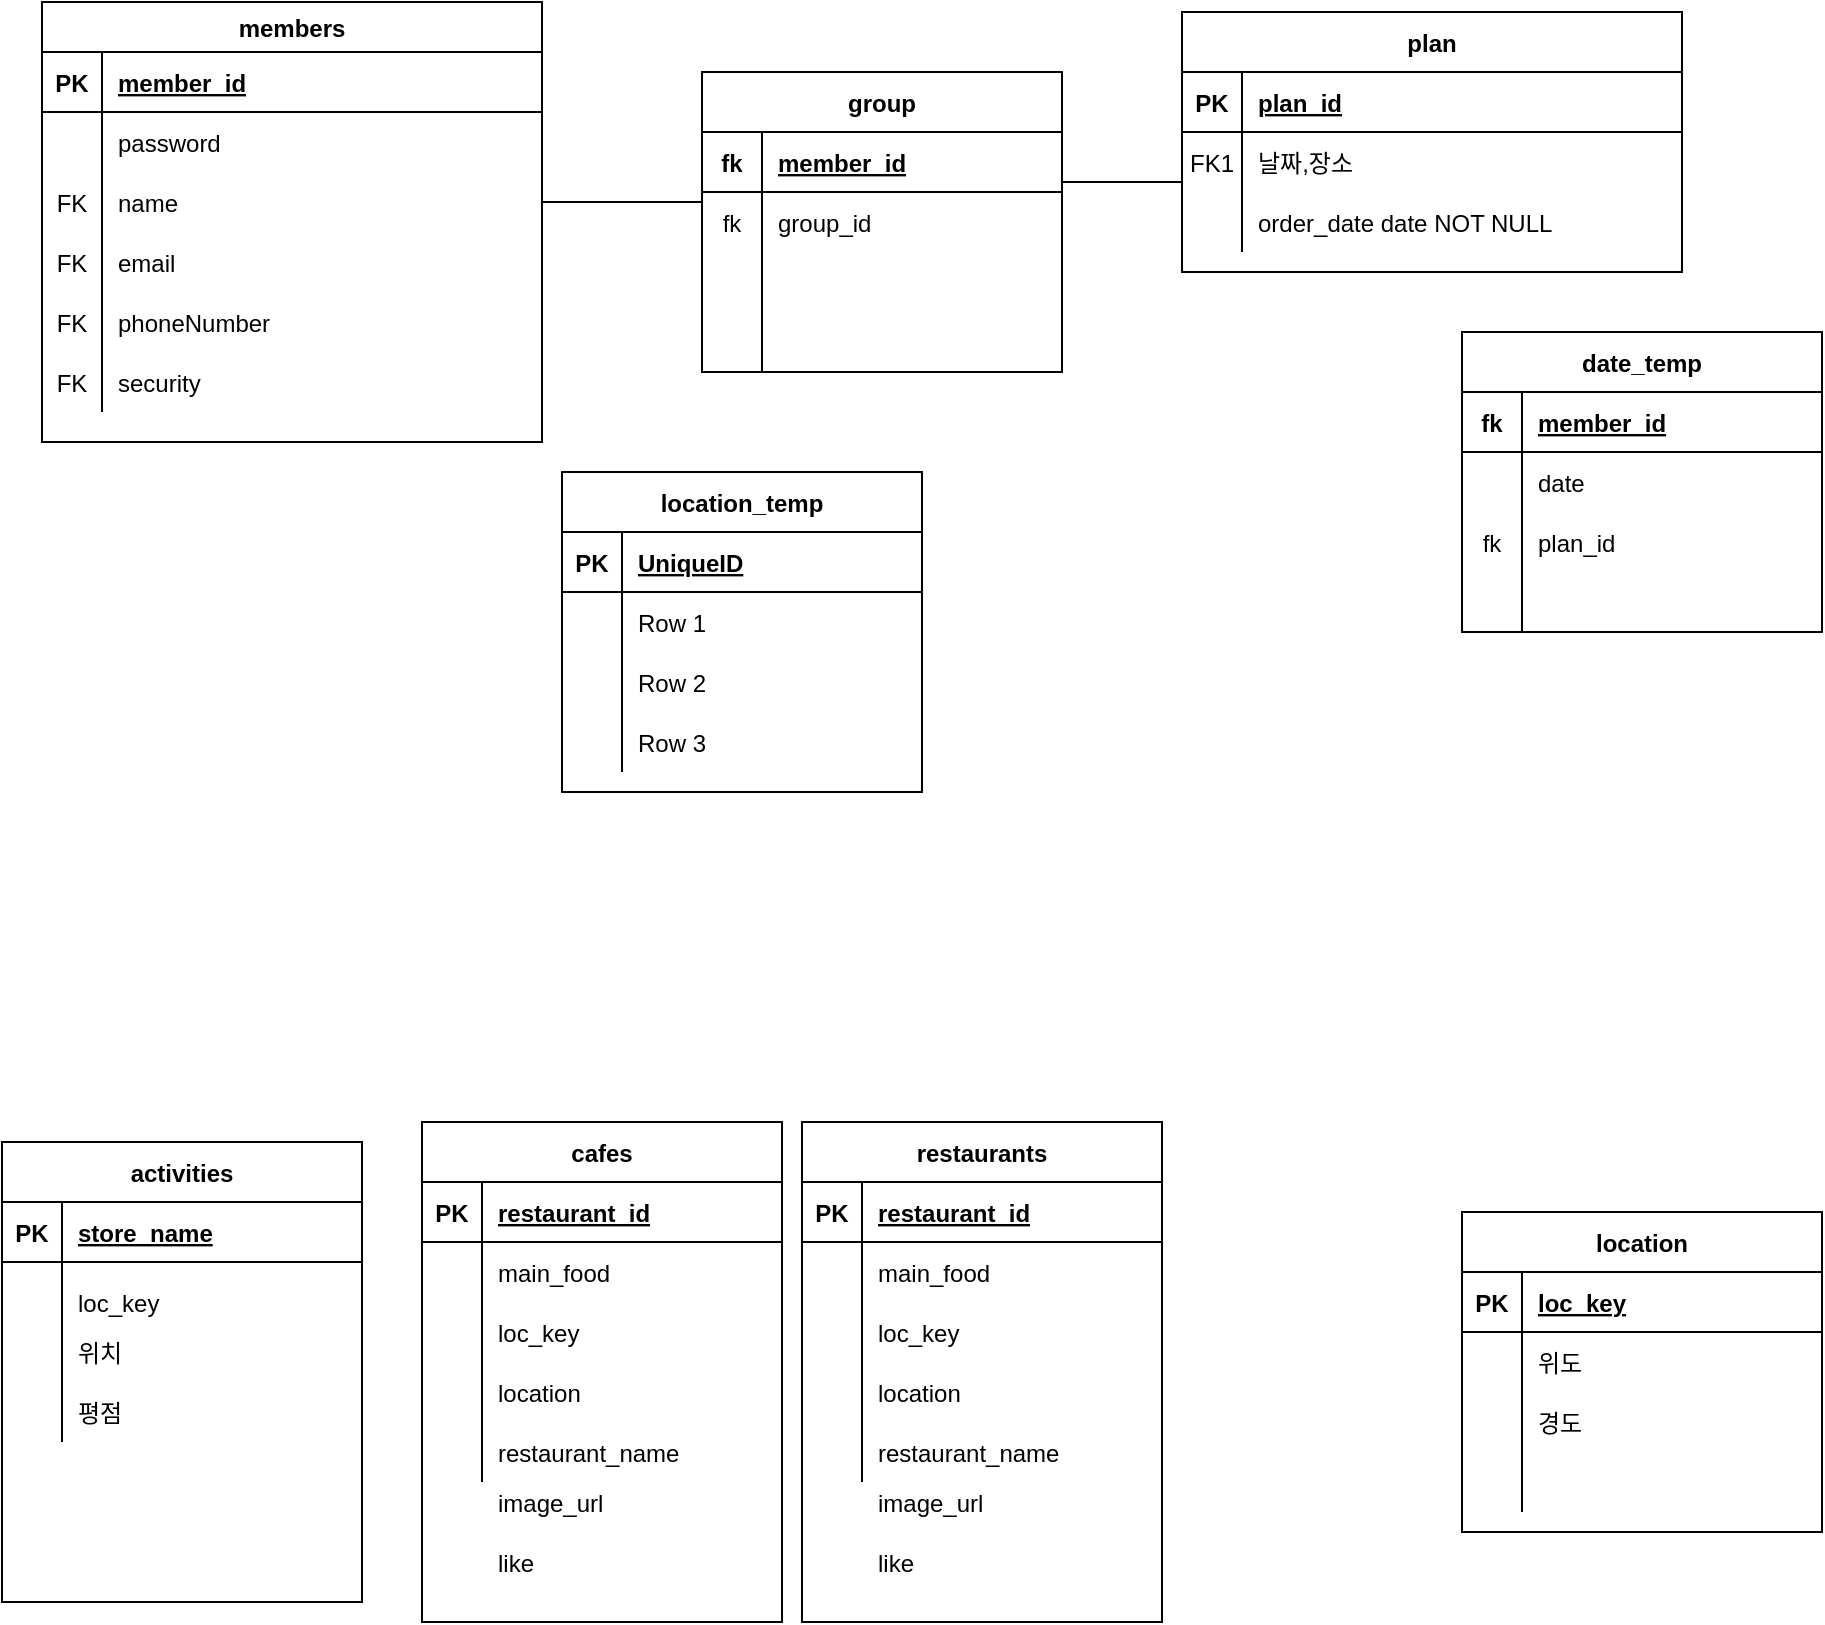<mxfile version="14.6.1" type="github">
  <diagram id="R2lEEEUBdFMjLlhIrx00" name="Page-1">
    <mxGraphModel dx="1872" dy="469" grid="1" gridSize="10" guides="1" tooltips="1" connect="1" arrows="1" fold="1" page="1" pageScale="1" pageWidth="850" pageHeight="1100" math="0" shadow="0" extFonts="Permanent Marker^https://fonts.googleapis.com/css?family=Permanent+Marker">
      <root>
        <mxCell id="0" />
        <mxCell id="1" parent="0" />
        <mxCell id="C-vyLk0tnHw3VtMMgP7b-2" value="plan" style="shape=table;startSize=30;container=1;collapsible=1;childLayout=tableLayout;fixedRows=1;rowLines=0;fontStyle=1;align=center;resizeLast=1;" parent="1" vertex="1">
          <mxGeometry x="500" y="30" width="250" height="130" as="geometry" />
        </mxCell>
        <mxCell id="C-vyLk0tnHw3VtMMgP7b-3" value="" style="shape=partialRectangle;collapsible=0;dropTarget=0;pointerEvents=0;fillColor=none;points=[[0,0.5],[1,0.5]];portConstraint=eastwest;top=0;left=0;right=0;bottom=1;" parent="C-vyLk0tnHw3VtMMgP7b-2" vertex="1">
          <mxGeometry y="30" width="250" height="30" as="geometry" />
        </mxCell>
        <mxCell id="C-vyLk0tnHw3VtMMgP7b-4" value="PK" style="shape=partialRectangle;overflow=hidden;connectable=0;fillColor=none;top=0;left=0;bottom=0;right=0;fontStyle=1;" parent="C-vyLk0tnHw3VtMMgP7b-3" vertex="1">
          <mxGeometry width="30" height="30" as="geometry" />
        </mxCell>
        <mxCell id="C-vyLk0tnHw3VtMMgP7b-5" value="plan_id" style="shape=partialRectangle;overflow=hidden;connectable=0;fillColor=none;top=0;left=0;bottom=0;right=0;align=left;spacingLeft=6;fontStyle=5;" parent="C-vyLk0tnHw3VtMMgP7b-3" vertex="1">
          <mxGeometry x="30" width="220" height="30" as="geometry" />
        </mxCell>
        <mxCell id="C-vyLk0tnHw3VtMMgP7b-6" value="" style="shape=partialRectangle;collapsible=0;dropTarget=0;pointerEvents=0;fillColor=none;points=[[0,0.5],[1,0.5]];portConstraint=eastwest;top=0;left=0;right=0;bottom=0;" parent="C-vyLk0tnHw3VtMMgP7b-2" vertex="1">
          <mxGeometry y="60" width="250" height="30" as="geometry" />
        </mxCell>
        <mxCell id="C-vyLk0tnHw3VtMMgP7b-7" value="FK1" style="shape=partialRectangle;overflow=hidden;connectable=0;fillColor=none;top=0;left=0;bottom=0;right=0;" parent="C-vyLk0tnHw3VtMMgP7b-6" vertex="1">
          <mxGeometry width="30" height="30" as="geometry" />
        </mxCell>
        <mxCell id="C-vyLk0tnHw3VtMMgP7b-8" value="날짜,장소" style="shape=partialRectangle;overflow=hidden;connectable=0;fillColor=none;top=0;left=0;bottom=0;right=0;align=left;spacingLeft=6;" parent="C-vyLk0tnHw3VtMMgP7b-6" vertex="1">
          <mxGeometry x="30" width="220" height="30" as="geometry" />
        </mxCell>
        <mxCell id="C-vyLk0tnHw3VtMMgP7b-9" value="" style="shape=partialRectangle;collapsible=0;dropTarget=0;pointerEvents=0;fillColor=none;points=[[0,0.5],[1,0.5]];portConstraint=eastwest;top=0;left=0;right=0;bottom=0;" parent="C-vyLk0tnHw3VtMMgP7b-2" vertex="1">
          <mxGeometry y="90" width="250" height="30" as="geometry" />
        </mxCell>
        <mxCell id="C-vyLk0tnHw3VtMMgP7b-10" value="" style="shape=partialRectangle;overflow=hidden;connectable=0;fillColor=none;top=0;left=0;bottom=0;right=0;" parent="C-vyLk0tnHw3VtMMgP7b-9" vertex="1">
          <mxGeometry width="30" height="30" as="geometry" />
        </mxCell>
        <mxCell id="C-vyLk0tnHw3VtMMgP7b-11" value="order_date date NOT NULL" style="shape=partialRectangle;overflow=hidden;connectable=0;fillColor=none;top=0;left=0;bottom=0;right=0;align=left;spacingLeft=6;" parent="C-vyLk0tnHw3VtMMgP7b-9" vertex="1">
          <mxGeometry x="30" width="220" height="30" as="geometry" />
        </mxCell>
        <mxCell id="C-vyLk0tnHw3VtMMgP7b-23" value="members" style="shape=table;startSize=25;container=1;collapsible=1;childLayout=tableLayout;fixedRows=1;rowLines=0;fontStyle=1;align=center;resizeLast=1;" parent="1" vertex="1">
          <mxGeometry x="-70" y="25" width="250" height="220" as="geometry" />
        </mxCell>
        <mxCell id="C-vyLk0tnHw3VtMMgP7b-24" value="" style="shape=partialRectangle;collapsible=0;dropTarget=0;pointerEvents=0;fillColor=none;points=[[0,0.5],[1,0.5]];portConstraint=eastwest;top=0;left=0;right=0;bottom=1;" parent="C-vyLk0tnHw3VtMMgP7b-23" vertex="1">
          <mxGeometry y="25" width="250" height="30" as="geometry" />
        </mxCell>
        <mxCell id="C-vyLk0tnHw3VtMMgP7b-25" value="PK" style="shape=partialRectangle;overflow=hidden;connectable=0;fillColor=none;top=0;left=0;bottom=0;right=0;fontStyle=1;" parent="C-vyLk0tnHw3VtMMgP7b-24" vertex="1">
          <mxGeometry width="30" height="30" as="geometry" />
        </mxCell>
        <mxCell id="C-vyLk0tnHw3VtMMgP7b-26" value="member_id" style="shape=partialRectangle;overflow=hidden;connectable=0;fillColor=none;top=0;left=0;bottom=0;right=0;align=left;spacingLeft=6;fontStyle=5;" parent="C-vyLk0tnHw3VtMMgP7b-24" vertex="1">
          <mxGeometry x="30" width="220" height="30" as="geometry" />
        </mxCell>
        <mxCell id="C-vyLk0tnHw3VtMMgP7b-27" value="" style="shape=partialRectangle;collapsible=0;dropTarget=0;pointerEvents=0;fillColor=none;points=[[0,0.5],[1,0.5]];portConstraint=eastwest;top=0;left=0;right=0;bottom=0;" parent="C-vyLk0tnHw3VtMMgP7b-23" vertex="1">
          <mxGeometry y="55" width="250" height="30" as="geometry" />
        </mxCell>
        <mxCell id="C-vyLk0tnHw3VtMMgP7b-28" value="" style="shape=partialRectangle;overflow=hidden;connectable=0;fillColor=none;top=0;left=0;bottom=0;right=0;" parent="C-vyLk0tnHw3VtMMgP7b-27" vertex="1">
          <mxGeometry width="30" height="30" as="geometry" />
        </mxCell>
        <mxCell id="C-vyLk0tnHw3VtMMgP7b-29" value="password" style="shape=partialRectangle;overflow=hidden;connectable=0;fillColor=none;top=0;left=0;bottom=0;right=0;align=left;spacingLeft=6;" parent="C-vyLk0tnHw3VtMMgP7b-27" vertex="1">
          <mxGeometry x="30" width="220" height="30" as="geometry" />
        </mxCell>
        <mxCell id="-5SHWVL1q3kWd_HsYx0P-31" value="" style="shape=partialRectangle;collapsible=0;dropTarget=0;pointerEvents=0;fillColor=none;top=0;left=0;bottom=0;right=0;points=[[0,0.5],[1,0.5]];portConstraint=eastwest;" vertex="1" parent="C-vyLk0tnHw3VtMMgP7b-23">
          <mxGeometry y="85" width="250" height="30" as="geometry" />
        </mxCell>
        <mxCell id="-5SHWVL1q3kWd_HsYx0P-32" value="FK" style="shape=partialRectangle;connectable=0;fillColor=none;top=0;left=0;bottom=0;right=0;fontStyle=0;overflow=hidden;" vertex="1" parent="-5SHWVL1q3kWd_HsYx0P-31">
          <mxGeometry width="30" height="30" as="geometry" />
        </mxCell>
        <mxCell id="-5SHWVL1q3kWd_HsYx0P-33" value="name" style="shape=partialRectangle;connectable=0;fillColor=none;top=0;left=0;bottom=0;right=0;align=left;spacingLeft=6;fontStyle=0;overflow=hidden;" vertex="1" parent="-5SHWVL1q3kWd_HsYx0P-31">
          <mxGeometry x="30" width="220" height="30" as="geometry" />
        </mxCell>
        <mxCell id="-5SHWVL1q3kWd_HsYx0P-34" value="" style="shape=partialRectangle;collapsible=0;dropTarget=0;pointerEvents=0;fillColor=none;top=0;left=0;bottom=0;right=0;points=[[0,0.5],[1,0.5]];portConstraint=eastwest;" vertex="1" parent="C-vyLk0tnHw3VtMMgP7b-23">
          <mxGeometry y="115" width="250" height="30" as="geometry" />
        </mxCell>
        <mxCell id="-5SHWVL1q3kWd_HsYx0P-35" value="FK" style="shape=partialRectangle;connectable=0;fillColor=none;top=0;left=0;bottom=0;right=0;fontStyle=0;overflow=hidden;" vertex="1" parent="-5SHWVL1q3kWd_HsYx0P-34">
          <mxGeometry width="30" height="30" as="geometry" />
        </mxCell>
        <mxCell id="-5SHWVL1q3kWd_HsYx0P-36" value="email" style="shape=partialRectangle;connectable=0;fillColor=none;top=0;left=0;bottom=0;right=0;align=left;spacingLeft=6;fontStyle=0;overflow=hidden;" vertex="1" parent="-5SHWVL1q3kWd_HsYx0P-34">
          <mxGeometry x="30" width="220" height="30" as="geometry" />
        </mxCell>
        <mxCell id="-5SHWVL1q3kWd_HsYx0P-37" value="" style="shape=partialRectangle;collapsible=0;dropTarget=0;pointerEvents=0;fillColor=none;top=0;left=0;bottom=0;right=0;points=[[0,0.5],[1,0.5]];portConstraint=eastwest;" vertex="1" parent="C-vyLk0tnHw3VtMMgP7b-23">
          <mxGeometry y="145" width="250" height="30" as="geometry" />
        </mxCell>
        <mxCell id="-5SHWVL1q3kWd_HsYx0P-38" value="FK" style="shape=partialRectangle;connectable=0;fillColor=none;top=0;left=0;bottom=0;right=0;fontStyle=0;overflow=hidden;" vertex="1" parent="-5SHWVL1q3kWd_HsYx0P-37">
          <mxGeometry width="30" height="30" as="geometry" />
        </mxCell>
        <mxCell id="-5SHWVL1q3kWd_HsYx0P-39" value="phoneNumber" style="shape=partialRectangle;connectable=0;fillColor=none;top=0;left=0;bottom=0;right=0;align=left;spacingLeft=6;fontStyle=0;overflow=hidden;" vertex="1" parent="-5SHWVL1q3kWd_HsYx0P-37">
          <mxGeometry x="30" width="220" height="30" as="geometry" />
        </mxCell>
        <mxCell id="-5SHWVL1q3kWd_HsYx0P-40" value="" style="shape=partialRectangle;collapsible=0;dropTarget=0;pointerEvents=0;fillColor=none;top=0;left=0;bottom=0;right=0;points=[[0,0.5],[1,0.5]];portConstraint=eastwest;" vertex="1" parent="C-vyLk0tnHw3VtMMgP7b-23">
          <mxGeometry y="175" width="250" height="30" as="geometry" />
        </mxCell>
        <mxCell id="-5SHWVL1q3kWd_HsYx0P-41" value="FK" style="shape=partialRectangle;connectable=0;fillColor=none;top=0;left=0;bottom=0;right=0;fontStyle=0;overflow=hidden;" vertex="1" parent="-5SHWVL1q3kWd_HsYx0P-40">
          <mxGeometry width="30" height="30" as="geometry" />
        </mxCell>
        <mxCell id="-5SHWVL1q3kWd_HsYx0P-42" value="security" style="shape=partialRectangle;connectable=0;fillColor=none;top=0;left=0;bottom=0;right=0;align=left;spacingLeft=6;fontStyle=0;overflow=hidden;" vertex="1" parent="-5SHWVL1q3kWd_HsYx0P-40">
          <mxGeometry x="30" width="220" height="30" as="geometry" />
        </mxCell>
        <mxCell id="-5SHWVL1q3kWd_HsYx0P-1" value="date_temp" style="shape=table;startSize=30;container=1;collapsible=1;childLayout=tableLayout;fixedRows=1;rowLines=0;fontStyle=1;align=center;resizeLast=1;" vertex="1" parent="1">
          <mxGeometry x="640" y="190" width="180" height="150" as="geometry" />
        </mxCell>
        <mxCell id="-5SHWVL1q3kWd_HsYx0P-2" value="" style="shape=partialRectangle;collapsible=0;dropTarget=0;pointerEvents=0;fillColor=none;top=0;left=0;bottom=1;right=0;points=[[0,0.5],[1,0.5]];portConstraint=eastwest;" vertex="1" parent="-5SHWVL1q3kWd_HsYx0P-1">
          <mxGeometry y="30" width="180" height="30" as="geometry" />
        </mxCell>
        <mxCell id="-5SHWVL1q3kWd_HsYx0P-3" value="fk" style="shape=partialRectangle;connectable=0;fillColor=none;top=0;left=0;bottom=0;right=0;fontStyle=1;overflow=hidden;" vertex="1" parent="-5SHWVL1q3kWd_HsYx0P-2">
          <mxGeometry width="30" height="30" as="geometry" />
        </mxCell>
        <mxCell id="-5SHWVL1q3kWd_HsYx0P-4" value="member_id" style="shape=partialRectangle;connectable=0;fillColor=none;top=0;left=0;bottom=0;right=0;align=left;spacingLeft=6;fontStyle=5;overflow=hidden;" vertex="1" parent="-5SHWVL1q3kWd_HsYx0P-2">
          <mxGeometry x="30" width="150" height="30" as="geometry" />
        </mxCell>
        <mxCell id="-5SHWVL1q3kWd_HsYx0P-5" value="" style="shape=partialRectangle;collapsible=0;dropTarget=0;pointerEvents=0;fillColor=none;top=0;left=0;bottom=0;right=0;points=[[0,0.5],[1,0.5]];portConstraint=eastwest;" vertex="1" parent="-5SHWVL1q3kWd_HsYx0P-1">
          <mxGeometry y="60" width="180" height="30" as="geometry" />
        </mxCell>
        <mxCell id="-5SHWVL1q3kWd_HsYx0P-6" value="" style="shape=partialRectangle;connectable=0;fillColor=none;top=0;left=0;bottom=0;right=0;editable=1;overflow=hidden;" vertex="1" parent="-5SHWVL1q3kWd_HsYx0P-5">
          <mxGeometry width="30" height="30" as="geometry" />
        </mxCell>
        <mxCell id="-5SHWVL1q3kWd_HsYx0P-7" value="date" style="shape=partialRectangle;connectable=0;fillColor=none;top=0;left=0;bottom=0;right=0;align=left;spacingLeft=6;overflow=hidden;" vertex="1" parent="-5SHWVL1q3kWd_HsYx0P-5">
          <mxGeometry x="30" width="150" height="30" as="geometry" />
        </mxCell>
        <mxCell id="-5SHWVL1q3kWd_HsYx0P-8" value="" style="shape=partialRectangle;collapsible=0;dropTarget=0;pointerEvents=0;fillColor=none;top=0;left=0;bottom=0;right=0;points=[[0,0.5],[1,0.5]];portConstraint=eastwest;" vertex="1" parent="-5SHWVL1q3kWd_HsYx0P-1">
          <mxGeometry y="90" width="180" height="30" as="geometry" />
        </mxCell>
        <mxCell id="-5SHWVL1q3kWd_HsYx0P-9" value="fk" style="shape=partialRectangle;connectable=0;fillColor=none;top=0;left=0;bottom=0;right=0;editable=1;overflow=hidden;" vertex="1" parent="-5SHWVL1q3kWd_HsYx0P-8">
          <mxGeometry width="30" height="30" as="geometry" />
        </mxCell>
        <mxCell id="-5SHWVL1q3kWd_HsYx0P-10" value="plan_id" style="shape=partialRectangle;connectable=0;fillColor=none;top=0;left=0;bottom=0;right=0;align=left;spacingLeft=6;overflow=hidden;" vertex="1" parent="-5SHWVL1q3kWd_HsYx0P-8">
          <mxGeometry x="30" width="150" height="30" as="geometry" />
        </mxCell>
        <mxCell id="-5SHWVL1q3kWd_HsYx0P-11" value="" style="shape=partialRectangle;collapsible=0;dropTarget=0;pointerEvents=0;fillColor=none;top=0;left=0;bottom=0;right=0;points=[[0,0.5],[1,0.5]];portConstraint=eastwest;" vertex="1" parent="-5SHWVL1q3kWd_HsYx0P-1">
          <mxGeometry y="120" width="180" height="30" as="geometry" />
        </mxCell>
        <mxCell id="-5SHWVL1q3kWd_HsYx0P-12" value="" style="shape=partialRectangle;connectable=0;fillColor=none;top=0;left=0;bottom=0;right=0;editable=1;overflow=hidden;" vertex="1" parent="-5SHWVL1q3kWd_HsYx0P-11">
          <mxGeometry width="30" height="30" as="geometry" />
        </mxCell>
        <mxCell id="-5SHWVL1q3kWd_HsYx0P-13" value="" style="shape=partialRectangle;connectable=0;fillColor=none;top=0;left=0;bottom=0;right=0;align=left;spacingLeft=6;overflow=hidden;" vertex="1" parent="-5SHWVL1q3kWd_HsYx0P-11">
          <mxGeometry x="30" width="150" height="30" as="geometry" />
        </mxCell>
        <mxCell id="-5SHWVL1q3kWd_HsYx0P-15" value="group" style="shape=table;startSize=30;container=1;collapsible=1;childLayout=tableLayout;fixedRows=1;rowLines=0;fontStyle=1;align=center;resizeLast=1;" vertex="1" parent="1">
          <mxGeometry x="260" y="60" width="180" height="150" as="geometry" />
        </mxCell>
        <mxCell id="-5SHWVL1q3kWd_HsYx0P-16" value="" style="shape=partialRectangle;collapsible=0;dropTarget=0;pointerEvents=0;fillColor=none;top=0;left=0;bottom=1;right=0;points=[[0,0.5],[1,0.5]];portConstraint=eastwest;" vertex="1" parent="-5SHWVL1q3kWd_HsYx0P-15">
          <mxGeometry y="30" width="180" height="30" as="geometry" />
        </mxCell>
        <mxCell id="-5SHWVL1q3kWd_HsYx0P-17" value="fk" style="shape=partialRectangle;connectable=0;fillColor=none;top=0;left=0;bottom=0;right=0;fontStyle=1;overflow=hidden;" vertex="1" parent="-5SHWVL1q3kWd_HsYx0P-16">
          <mxGeometry width="30" height="30" as="geometry" />
        </mxCell>
        <mxCell id="-5SHWVL1q3kWd_HsYx0P-18" value="member_id" style="shape=partialRectangle;connectable=0;fillColor=none;top=0;left=0;bottom=0;right=0;align=left;spacingLeft=6;fontStyle=5;overflow=hidden;" vertex="1" parent="-5SHWVL1q3kWd_HsYx0P-16">
          <mxGeometry x="30" width="150" height="30" as="geometry" />
        </mxCell>
        <mxCell id="-5SHWVL1q3kWd_HsYx0P-19" value="" style="shape=partialRectangle;collapsible=0;dropTarget=0;pointerEvents=0;fillColor=none;top=0;left=0;bottom=0;right=0;points=[[0,0.5],[1,0.5]];portConstraint=eastwest;" vertex="1" parent="-5SHWVL1q3kWd_HsYx0P-15">
          <mxGeometry y="60" width="180" height="30" as="geometry" />
        </mxCell>
        <mxCell id="-5SHWVL1q3kWd_HsYx0P-20" value="fk" style="shape=partialRectangle;connectable=0;fillColor=none;top=0;left=0;bottom=0;right=0;editable=1;overflow=hidden;" vertex="1" parent="-5SHWVL1q3kWd_HsYx0P-19">
          <mxGeometry width="30" height="30" as="geometry" />
        </mxCell>
        <mxCell id="-5SHWVL1q3kWd_HsYx0P-21" value="group_id" style="shape=partialRectangle;connectable=0;fillColor=none;top=0;left=0;bottom=0;right=0;align=left;spacingLeft=6;overflow=hidden;" vertex="1" parent="-5SHWVL1q3kWd_HsYx0P-19">
          <mxGeometry x="30" width="150" height="30" as="geometry" />
        </mxCell>
        <mxCell id="-5SHWVL1q3kWd_HsYx0P-22" value="" style="shape=partialRectangle;collapsible=0;dropTarget=0;pointerEvents=0;fillColor=none;top=0;left=0;bottom=0;right=0;points=[[0,0.5],[1,0.5]];portConstraint=eastwest;" vertex="1" parent="-5SHWVL1q3kWd_HsYx0P-15">
          <mxGeometry y="90" width="180" height="30" as="geometry" />
        </mxCell>
        <mxCell id="-5SHWVL1q3kWd_HsYx0P-23" value="" style="shape=partialRectangle;connectable=0;fillColor=none;top=0;left=0;bottom=0;right=0;editable=1;overflow=hidden;" vertex="1" parent="-5SHWVL1q3kWd_HsYx0P-22">
          <mxGeometry width="30" height="30" as="geometry" />
        </mxCell>
        <mxCell id="-5SHWVL1q3kWd_HsYx0P-24" value="" style="shape=partialRectangle;connectable=0;fillColor=none;top=0;left=0;bottom=0;right=0;align=left;spacingLeft=6;overflow=hidden;" vertex="1" parent="-5SHWVL1q3kWd_HsYx0P-22">
          <mxGeometry x="30" width="150" height="30" as="geometry" />
        </mxCell>
        <mxCell id="-5SHWVL1q3kWd_HsYx0P-25" value="" style="shape=partialRectangle;collapsible=0;dropTarget=0;pointerEvents=0;fillColor=none;top=0;left=0;bottom=0;right=0;points=[[0,0.5],[1,0.5]];portConstraint=eastwest;" vertex="1" parent="-5SHWVL1q3kWd_HsYx0P-15">
          <mxGeometry y="120" width="180" height="30" as="geometry" />
        </mxCell>
        <mxCell id="-5SHWVL1q3kWd_HsYx0P-26" value="" style="shape=partialRectangle;connectable=0;fillColor=none;top=0;left=0;bottom=0;right=0;editable=1;overflow=hidden;" vertex="1" parent="-5SHWVL1q3kWd_HsYx0P-25">
          <mxGeometry width="30" height="30" as="geometry" />
        </mxCell>
        <mxCell id="-5SHWVL1q3kWd_HsYx0P-27" value="" style="shape=partialRectangle;connectable=0;fillColor=none;top=0;left=0;bottom=0;right=0;align=left;spacingLeft=6;overflow=hidden;" vertex="1" parent="-5SHWVL1q3kWd_HsYx0P-25">
          <mxGeometry x="30" width="150" height="30" as="geometry" />
        </mxCell>
        <mxCell id="-5SHWVL1q3kWd_HsYx0P-43" value="" style="line;strokeWidth=1;rotatable=0;dashed=0;labelPosition=right;align=left;verticalAlign=middle;spacingTop=0;spacingLeft=6;points=[];portConstraint=eastwest;" vertex="1" parent="1">
          <mxGeometry x="180" y="120" width="80" height="10" as="geometry" />
        </mxCell>
        <mxCell id="-5SHWVL1q3kWd_HsYx0P-44" value="" style="line;strokeWidth=1;rotatable=0;dashed=0;labelPosition=right;align=left;verticalAlign=middle;spacingTop=0;spacingLeft=6;points=[];portConstraint=eastwest;" vertex="1" parent="1">
          <mxGeometry x="440" y="110" width="60" height="10" as="geometry" />
        </mxCell>
        <mxCell id="-5SHWVL1q3kWd_HsYx0P-45" value="activities" style="shape=table;startSize=30;container=1;collapsible=1;childLayout=tableLayout;fixedRows=1;rowLines=0;fontStyle=1;align=center;resizeLast=1;" vertex="1" parent="1">
          <mxGeometry x="-90" y="595" width="180" height="230" as="geometry" />
        </mxCell>
        <mxCell id="-5SHWVL1q3kWd_HsYx0P-46" value="" style="shape=partialRectangle;collapsible=0;dropTarget=0;pointerEvents=0;fillColor=none;top=0;left=0;bottom=1;right=0;points=[[0,0.5],[1,0.5]];portConstraint=eastwest;" vertex="1" parent="-5SHWVL1q3kWd_HsYx0P-45">
          <mxGeometry y="30" width="180" height="30" as="geometry" />
        </mxCell>
        <mxCell id="-5SHWVL1q3kWd_HsYx0P-47" value="PK" style="shape=partialRectangle;connectable=0;fillColor=none;top=0;left=0;bottom=0;right=0;fontStyle=1;overflow=hidden;" vertex="1" parent="-5SHWVL1q3kWd_HsYx0P-46">
          <mxGeometry width="30" height="30" as="geometry" />
        </mxCell>
        <mxCell id="-5SHWVL1q3kWd_HsYx0P-48" value="store_name" style="shape=partialRectangle;connectable=0;fillColor=none;top=0;left=0;bottom=0;right=0;align=left;spacingLeft=6;fontStyle=5;overflow=hidden;" vertex="1" parent="-5SHWVL1q3kWd_HsYx0P-46">
          <mxGeometry x="30" width="150" height="30" as="geometry" />
        </mxCell>
        <mxCell id="-5SHWVL1q3kWd_HsYx0P-49" value="" style="shape=partialRectangle;collapsible=0;dropTarget=0;pointerEvents=0;fillColor=none;top=0;left=0;bottom=0;right=0;points=[[0,0.5],[1,0.5]];portConstraint=eastwest;" vertex="1" parent="-5SHWVL1q3kWd_HsYx0P-45">
          <mxGeometry y="60" width="180" height="30" as="geometry" />
        </mxCell>
        <mxCell id="-5SHWVL1q3kWd_HsYx0P-50" value="" style="shape=partialRectangle;connectable=0;fillColor=none;top=0;left=0;bottom=0;right=0;editable=1;overflow=hidden;" vertex="1" parent="-5SHWVL1q3kWd_HsYx0P-49">
          <mxGeometry width="30" height="30" as="geometry" />
        </mxCell>
        <mxCell id="-5SHWVL1q3kWd_HsYx0P-51" value="" style="shape=partialRectangle;connectable=0;fillColor=none;top=0;left=0;bottom=0;right=0;align=left;spacingLeft=6;overflow=hidden;" vertex="1" parent="-5SHWVL1q3kWd_HsYx0P-49">
          <mxGeometry x="30" width="150" height="30" as="geometry" />
        </mxCell>
        <mxCell id="-5SHWVL1q3kWd_HsYx0P-52" value="" style="shape=partialRectangle;collapsible=0;dropTarget=0;pointerEvents=0;fillColor=none;top=0;left=0;bottom=0;right=0;points=[[0,0.5],[1,0.5]];portConstraint=eastwest;" vertex="1" parent="-5SHWVL1q3kWd_HsYx0P-45">
          <mxGeometry y="90" width="180" height="30" as="geometry" />
        </mxCell>
        <mxCell id="-5SHWVL1q3kWd_HsYx0P-53" value="" style="shape=partialRectangle;connectable=0;fillColor=none;top=0;left=0;bottom=0;right=0;editable=1;overflow=hidden;" vertex="1" parent="-5SHWVL1q3kWd_HsYx0P-52">
          <mxGeometry width="30" height="30" as="geometry" />
        </mxCell>
        <mxCell id="-5SHWVL1q3kWd_HsYx0P-54" value="위치" style="shape=partialRectangle;connectable=0;fillColor=none;top=0;left=0;bottom=0;right=0;align=left;spacingLeft=6;overflow=hidden;" vertex="1" parent="-5SHWVL1q3kWd_HsYx0P-52">
          <mxGeometry x="30" width="150" height="30" as="geometry" />
        </mxCell>
        <mxCell id="-5SHWVL1q3kWd_HsYx0P-55" value="" style="shape=partialRectangle;collapsible=0;dropTarget=0;pointerEvents=0;fillColor=none;top=0;left=0;bottom=0;right=0;points=[[0,0.5],[1,0.5]];portConstraint=eastwest;" vertex="1" parent="-5SHWVL1q3kWd_HsYx0P-45">
          <mxGeometry y="120" width="180" height="30" as="geometry" />
        </mxCell>
        <mxCell id="-5SHWVL1q3kWd_HsYx0P-56" value="" style="shape=partialRectangle;connectable=0;fillColor=none;top=0;left=0;bottom=0;right=0;editable=1;overflow=hidden;" vertex="1" parent="-5SHWVL1q3kWd_HsYx0P-55">
          <mxGeometry width="30" height="30" as="geometry" />
        </mxCell>
        <mxCell id="-5SHWVL1q3kWd_HsYx0P-57" value="평점" style="shape=partialRectangle;connectable=0;fillColor=none;top=0;left=0;bottom=0;right=0;align=left;spacingLeft=6;overflow=hidden;" vertex="1" parent="-5SHWVL1q3kWd_HsYx0P-55">
          <mxGeometry x="30" width="150" height="30" as="geometry" />
        </mxCell>
        <mxCell id="-5SHWVL1q3kWd_HsYx0P-71" value="restaurants" style="shape=table;startSize=30;container=1;collapsible=1;childLayout=tableLayout;fixedRows=1;rowLines=0;fontStyle=1;align=center;resizeLast=1;" vertex="1" parent="1">
          <mxGeometry x="310" y="585" width="180" height="250" as="geometry" />
        </mxCell>
        <mxCell id="-5SHWVL1q3kWd_HsYx0P-72" value="" style="shape=partialRectangle;collapsible=0;dropTarget=0;pointerEvents=0;fillColor=none;top=0;left=0;bottom=1;right=0;points=[[0,0.5],[1,0.5]];portConstraint=eastwest;" vertex="1" parent="-5SHWVL1q3kWd_HsYx0P-71">
          <mxGeometry y="30" width="180" height="30" as="geometry" />
        </mxCell>
        <mxCell id="-5SHWVL1q3kWd_HsYx0P-73" value="PK" style="shape=partialRectangle;connectable=0;fillColor=none;top=0;left=0;bottom=0;right=0;fontStyle=1;overflow=hidden;" vertex="1" parent="-5SHWVL1q3kWd_HsYx0P-72">
          <mxGeometry width="30" height="30" as="geometry" />
        </mxCell>
        <mxCell id="-5SHWVL1q3kWd_HsYx0P-74" value="restaurant_id" style="shape=partialRectangle;connectable=0;fillColor=none;top=0;left=0;bottom=0;right=0;align=left;spacingLeft=6;fontStyle=5;overflow=hidden;" vertex="1" parent="-5SHWVL1q3kWd_HsYx0P-72">
          <mxGeometry x="30" width="150" height="30" as="geometry" />
        </mxCell>
        <mxCell id="-5SHWVL1q3kWd_HsYx0P-75" value="" style="shape=partialRectangle;collapsible=0;dropTarget=0;pointerEvents=0;fillColor=none;top=0;left=0;bottom=0;right=0;points=[[0,0.5],[1,0.5]];portConstraint=eastwest;" vertex="1" parent="-5SHWVL1q3kWd_HsYx0P-71">
          <mxGeometry y="60" width="180" height="30" as="geometry" />
        </mxCell>
        <mxCell id="-5SHWVL1q3kWd_HsYx0P-76" value="" style="shape=partialRectangle;connectable=0;fillColor=none;top=0;left=0;bottom=0;right=0;editable=1;overflow=hidden;" vertex="1" parent="-5SHWVL1q3kWd_HsYx0P-75">
          <mxGeometry width="30" height="30" as="geometry" />
        </mxCell>
        <mxCell id="-5SHWVL1q3kWd_HsYx0P-77" value="main_food" style="shape=partialRectangle;connectable=0;fillColor=none;top=0;left=0;bottom=0;right=0;align=left;spacingLeft=6;overflow=hidden;" vertex="1" parent="-5SHWVL1q3kWd_HsYx0P-75">
          <mxGeometry x="30" width="150" height="30" as="geometry" />
        </mxCell>
        <mxCell id="-5SHWVL1q3kWd_HsYx0P-78" value="" style="shape=partialRectangle;collapsible=0;dropTarget=0;pointerEvents=0;fillColor=none;top=0;left=0;bottom=0;right=0;points=[[0,0.5],[1,0.5]];portConstraint=eastwest;" vertex="1" parent="-5SHWVL1q3kWd_HsYx0P-71">
          <mxGeometry y="90" width="180" height="30" as="geometry" />
        </mxCell>
        <mxCell id="-5SHWVL1q3kWd_HsYx0P-79" value="" style="shape=partialRectangle;connectable=0;fillColor=none;top=0;left=0;bottom=0;right=0;editable=1;overflow=hidden;" vertex="1" parent="-5SHWVL1q3kWd_HsYx0P-78">
          <mxGeometry width="30" height="30" as="geometry" />
        </mxCell>
        <mxCell id="-5SHWVL1q3kWd_HsYx0P-80" value="loc_key" style="shape=partialRectangle;connectable=0;fillColor=none;top=0;left=0;bottom=0;right=0;align=left;spacingLeft=6;overflow=hidden;" vertex="1" parent="-5SHWVL1q3kWd_HsYx0P-78">
          <mxGeometry x="30" width="150" height="30" as="geometry" />
        </mxCell>
        <mxCell id="-5SHWVL1q3kWd_HsYx0P-81" value="" style="shape=partialRectangle;collapsible=0;dropTarget=0;pointerEvents=0;fillColor=none;top=0;left=0;bottom=0;right=0;points=[[0,0.5],[1,0.5]];portConstraint=eastwest;" vertex="1" parent="-5SHWVL1q3kWd_HsYx0P-71">
          <mxGeometry y="120" width="180" height="30" as="geometry" />
        </mxCell>
        <mxCell id="-5SHWVL1q3kWd_HsYx0P-82" value="" style="shape=partialRectangle;connectable=0;fillColor=none;top=0;left=0;bottom=0;right=0;editable=1;overflow=hidden;" vertex="1" parent="-5SHWVL1q3kWd_HsYx0P-81">
          <mxGeometry width="30" height="30" as="geometry" />
        </mxCell>
        <mxCell id="-5SHWVL1q3kWd_HsYx0P-83" value="location" style="shape=partialRectangle;connectable=0;fillColor=none;top=0;left=0;bottom=0;right=0;align=left;spacingLeft=6;overflow=hidden;" vertex="1" parent="-5SHWVL1q3kWd_HsYx0P-81">
          <mxGeometry x="30" width="150" height="30" as="geometry" />
        </mxCell>
        <mxCell id="-5SHWVL1q3kWd_HsYx0P-98" value="" style="shape=partialRectangle;collapsible=0;dropTarget=0;pointerEvents=0;fillColor=none;top=0;left=0;bottom=0;right=0;points=[[0,0.5],[1,0.5]];portConstraint=eastwest;" vertex="1" parent="-5SHWVL1q3kWd_HsYx0P-71">
          <mxGeometry y="150" width="180" height="30" as="geometry" />
        </mxCell>
        <mxCell id="-5SHWVL1q3kWd_HsYx0P-99" value="" style="shape=partialRectangle;connectable=0;fillColor=none;top=0;left=0;bottom=0;right=0;fontStyle=0;overflow=hidden;" vertex="1" parent="-5SHWVL1q3kWd_HsYx0P-98">
          <mxGeometry width="30" height="30" as="geometry" />
        </mxCell>
        <mxCell id="-5SHWVL1q3kWd_HsYx0P-100" value="restaurant_name" style="shape=partialRectangle;connectable=0;fillColor=none;top=0;left=0;bottom=0;right=0;align=left;spacingLeft=6;fontStyle=0;overflow=hidden;" vertex="1" parent="-5SHWVL1q3kWd_HsYx0P-98">
          <mxGeometry x="30" width="150" height="30" as="geometry" />
        </mxCell>
        <mxCell id="-5SHWVL1q3kWd_HsYx0P-84" value="loc_key" style="shape=partialRectangle;connectable=0;fillColor=none;top=0;left=0;bottom=0;right=0;align=left;spacingLeft=6;overflow=hidden;" vertex="1" parent="1">
          <mxGeometry x="-60" y="660" width="150" height="30" as="geometry" />
        </mxCell>
        <mxCell id="-5SHWVL1q3kWd_HsYx0P-85" value="" style="shape=partialRectangle;collapsible=0;dropTarget=0;pointerEvents=0;fillColor=none;top=0;left=0;bottom=0;right=0;points=[[0,0.5],[1,0.5]];portConstraint=eastwest;" vertex="1" parent="1">
          <mxGeometry x="310" y="790" width="180" height="30" as="geometry" />
        </mxCell>
        <mxCell id="-5SHWVL1q3kWd_HsYx0P-86" value="" style="shape=partialRectangle;connectable=0;fillColor=none;top=0;left=0;bottom=0;right=0;editable=1;overflow=hidden;" vertex="1" parent="-5SHWVL1q3kWd_HsYx0P-85">
          <mxGeometry width="30" height="30" as="geometry" />
        </mxCell>
        <mxCell id="-5SHWVL1q3kWd_HsYx0P-87" value="like" style="shape=partialRectangle;connectable=0;fillColor=none;top=0;left=0;bottom=0;right=0;align=left;spacingLeft=6;overflow=hidden;" vertex="1" parent="-5SHWVL1q3kWd_HsYx0P-85">
          <mxGeometry x="30" width="150" height="30" as="geometry" />
        </mxCell>
        <mxCell id="-5SHWVL1q3kWd_HsYx0P-88" value="" style="shape=partialRectangle;collapsible=0;dropTarget=0;pointerEvents=0;fillColor=none;top=0;left=0;bottom=0;right=0;points=[[0,0.5],[1,0.5]];portConstraint=eastwest;" vertex="1" parent="1">
          <mxGeometry x="310" y="760" width="180" height="30" as="geometry" />
        </mxCell>
        <mxCell id="-5SHWVL1q3kWd_HsYx0P-89" value="" style="shape=partialRectangle;connectable=0;fillColor=none;top=0;left=0;bottom=0;right=0;editable=1;overflow=hidden;" vertex="1" parent="-5SHWVL1q3kWd_HsYx0P-88">
          <mxGeometry width="30" height="30" as="geometry" />
        </mxCell>
        <mxCell id="-5SHWVL1q3kWd_HsYx0P-90" value="image_url" style="shape=partialRectangle;connectable=0;fillColor=none;top=0;left=0;bottom=0;right=0;align=left;spacingLeft=6;overflow=hidden;" vertex="1" parent="-5SHWVL1q3kWd_HsYx0P-88">
          <mxGeometry x="30" width="150" height="30" as="geometry" />
        </mxCell>
        <mxCell id="-5SHWVL1q3kWd_HsYx0P-101" value="cafes" style="shape=table;startSize=30;container=1;collapsible=1;childLayout=tableLayout;fixedRows=1;rowLines=0;fontStyle=1;align=center;resizeLast=1;" vertex="1" parent="1">
          <mxGeometry x="120" y="585" width="180" height="250" as="geometry" />
        </mxCell>
        <mxCell id="-5SHWVL1q3kWd_HsYx0P-102" value="" style="shape=partialRectangle;collapsible=0;dropTarget=0;pointerEvents=0;fillColor=none;top=0;left=0;bottom=1;right=0;points=[[0,0.5],[1,0.5]];portConstraint=eastwest;" vertex="1" parent="-5SHWVL1q3kWd_HsYx0P-101">
          <mxGeometry y="30" width="180" height="30" as="geometry" />
        </mxCell>
        <mxCell id="-5SHWVL1q3kWd_HsYx0P-103" value="PK" style="shape=partialRectangle;connectable=0;fillColor=none;top=0;left=0;bottom=0;right=0;fontStyle=1;overflow=hidden;" vertex="1" parent="-5SHWVL1q3kWd_HsYx0P-102">
          <mxGeometry width="30" height="30" as="geometry" />
        </mxCell>
        <mxCell id="-5SHWVL1q3kWd_HsYx0P-104" value="restaurant_id" style="shape=partialRectangle;connectable=0;fillColor=none;top=0;left=0;bottom=0;right=0;align=left;spacingLeft=6;fontStyle=5;overflow=hidden;" vertex="1" parent="-5SHWVL1q3kWd_HsYx0P-102">
          <mxGeometry x="30" width="150" height="30" as="geometry" />
        </mxCell>
        <mxCell id="-5SHWVL1q3kWd_HsYx0P-105" value="" style="shape=partialRectangle;collapsible=0;dropTarget=0;pointerEvents=0;fillColor=none;top=0;left=0;bottom=0;right=0;points=[[0,0.5],[1,0.5]];portConstraint=eastwest;" vertex="1" parent="-5SHWVL1q3kWd_HsYx0P-101">
          <mxGeometry y="60" width="180" height="30" as="geometry" />
        </mxCell>
        <mxCell id="-5SHWVL1q3kWd_HsYx0P-106" value="" style="shape=partialRectangle;connectable=0;fillColor=none;top=0;left=0;bottom=0;right=0;editable=1;overflow=hidden;" vertex="1" parent="-5SHWVL1q3kWd_HsYx0P-105">
          <mxGeometry width="30" height="30" as="geometry" />
        </mxCell>
        <mxCell id="-5SHWVL1q3kWd_HsYx0P-107" value="main_food" style="shape=partialRectangle;connectable=0;fillColor=none;top=0;left=0;bottom=0;right=0;align=left;spacingLeft=6;overflow=hidden;" vertex="1" parent="-5SHWVL1q3kWd_HsYx0P-105">
          <mxGeometry x="30" width="150" height="30" as="geometry" />
        </mxCell>
        <mxCell id="-5SHWVL1q3kWd_HsYx0P-108" value="" style="shape=partialRectangle;collapsible=0;dropTarget=0;pointerEvents=0;fillColor=none;top=0;left=0;bottom=0;right=0;points=[[0,0.5],[1,0.5]];portConstraint=eastwest;" vertex="1" parent="-5SHWVL1q3kWd_HsYx0P-101">
          <mxGeometry y="90" width="180" height="30" as="geometry" />
        </mxCell>
        <mxCell id="-5SHWVL1q3kWd_HsYx0P-109" value="" style="shape=partialRectangle;connectable=0;fillColor=none;top=0;left=0;bottom=0;right=0;editable=1;overflow=hidden;" vertex="1" parent="-5SHWVL1q3kWd_HsYx0P-108">
          <mxGeometry width="30" height="30" as="geometry" />
        </mxCell>
        <mxCell id="-5SHWVL1q3kWd_HsYx0P-110" value="loc_key" style="shape=partialRectangle;connectable=0;fillColor=none;top=0;left=0;bottom=0;right=0;align=left;spacingLeft=6;overflow=hidden;" vertex="1" parent="-5SHWVL1q3kWd_HsYx0P-108">
          <mxGeometry x="30" width="150" height="30" as="geometry" />
        </mxCell>
        <mxCell id="-5SHWVL1q3kWd_HsYx0P-111" value="" style="shape=partialRectangle;collapsible=0;dropTarget=0;pointerEvents=0;fillColor=none;top=0;left=0;bottom=0;right=0;points=[[0,0.5],[1,0.5]];portConstraint=eastwest;" vertex="1" parent="-5SHWVL1q3kWd_HsYx0P-101">
          <mxGeometry y="120" width="180" height="30" as="geometry" />
        </mxCell>
        <mxCell id="-5SHWVL1q3kWd_HsYx0P-112" value="" style="shape=partialRectangle;connectable=0;fillColor=none;top=0;left=0;bottom=0;right=0;editable=1;overflow=hidden;" vertex="1" parent="-5SHWVL1q3kWd_HsYx0P-111">
          <mxGeometry width="30" height="30" as="geometry" />
        </mxCell>
        <mxCell id="-5SHWVL1q3kWd_HsYx0P-113" value="location" style="shape=partialRectangle;connectable=0;fillColor=none;top=0;left=0;bottom=0;right=0;align=left;spacingLeft=6;overflow=hidden;" vertex="1" parent="-5SHWVL1q3kWd_HsYx0P-111">
          <mxGeometry x="30" width="150" height="30" as="geometry" />
        </mxCell>
        <mxCell id="-5SHWVL1q3kWd_HsYx0P-114" value="" style="shape=partialRectangle;collapsible=0;dropTarget=0;pointerEvents=0;fillColor=none;top=0;left=0;bottom=0;right=0;points=[[0,0.5],[1,0.5]];portConstraint=eastwest;" vertex="1" parent="-5SHWVL1q3kWd_HsYx0P-101">
          <mxGeometry y="150" width="180" height="30" as="geometry" />
        </mxCell>
        <mxCell id="-5SHWVL1q3kWd_HsYx0P-115" value="" style="shape=partialRectangle;connectable=0;fillColor=none;top=0;left=0;bottom=0;right=0;fontStyle=0;overflow=hidden;" vertex="1" parent="-5SHWVL1q3kWd_HsYx0P-114">
          <mxGeometry width="30" height="30" as="geometry" />
        </mxCell>
        <mxCell id="-5SHWVL1q3kWd_HsYx0P-116" value="restaurant_name" style="shape=partialRectangle;connectable=0;fillColor=none;top=0;left=0;bottom=0;right=0;align=left;spacingLeft=6;fontStyle=0;overflow=hidden;" vertex="1" parent="-5SHWVL1q3kWd_HsYx0P-114">
          <mxGeometry x="30" width="150" height="30" as="geometry" />
        </mxCell>
        <mxCell id="-5SHWVL1q3kWd_HsYx0P-117" value="" style="shape=partialRectangle;collapsible=0;dropTarget=0;pointerEvents=0;fillColor=none;top=0;left=0;bottom=0;right=0;points=[[0,0.5],[1,0.5]];portConstraint=eastwest;" vertex="1" parent="1">
          <mxGeometry x="120" y="760" width="180" height="30" as="geometry" />
        </mxCell>
        <mxCell id="-5SHWVL1q3kWd_HsYx0P-118" value="" style="shape=partialRectangle;connectable=0;fillColor=none;top=0;left=0;bottom=0;right=0;editable=1;overflow=hidden;" vertex="1" parent="-5SHWVL1q3kWd_HsYx0P-117">
          <mxGeometry width="30" height="30" as="geometry" />
        </mxCell>
        <mxCell id="-5SHWVL1q3kWd_HsYx0P-119" value="image_url" style="shape=partialRectangle;connectable=0;fillColor=none;top=0;left=0;bottom=0;right=0;align=left;spacingLeft=6;overflow=hidden;" vertex="1" parent="-5SHWVL1q3kWd_HsYx0P-117">
          <mxGeometry x="30" width="150" height="30" as="geometry" />
        </mxCell>
        <mxCell id="-5SHWVL1q3kWd_HsYx0P-120" value="" style="shape=partialRectangle;collapsible=0;dropTarget=0;pointerEvents=0;fillColor=none;top=0;left=0;bottom=0;right=0;points=[[0,0.5],[1,0.5]];portConstraint=eastwest;" vertex="1" parent="1">
          <mxGeometry x="120" y="790" width="180" height="30" as="geometry" />
        </mxCell>
        <mxCell id="-5SHWVL1q3kWd_HsYx0P-121" value="" style="shape=partialRectangle;connectable=0;fillColor=none;top=0;left=0;bottom=0;right=0;editable=1;overflow=hidden;" vertex="1" parent="-5SHWVL1q3kWd_HsYx0P-120">
          <mxGeometry width="30" height="30" as="geometry" />
        </mxCell>
        <mxCell id="-5SHWVL1q3kWd_HsYx0P-122" value="like" style="shape=partialRectangle;connectable=0;fillColor=none;top=0;left=0;bottom=0;right=0;align=left;spacingLeft=6;overflow=hidden;" vertex="1" parent="-5SHWVL1q3kWd_HsYx0P-120">
          <mxGeometry x="30" width="150" height="30" as="geometry" />
        </mxCell>
        <mxCell id="-5SHWVL1q3kWd_HsYx0P-123" value="location" style="shape=table;startSize=30;container=1;collapsible=1;childLayout=tableLayout;fixedRows=1;rowLines=0;fontStyle=1;align=center;resizeLast=1;" vertex="1" parent="1">
          <mxGeometry x="640" y="630" width="180" height="160" as="geometry" />
        </mxCell>
        <mxCell id="-5SHWVL1q3kWd_HsYx0P-124" value="" style="shape=partialRectangle;collapsible=0;dropTarget=0;pointerEvents=0;fillColor=none;top=0;left=0;bottom=1;right=0;points=[[0,0.5],[1,0.5]];portConstraint=eastwest;" vertex="1" parent="-5SHWVL1q3kWd_HsYx0P-123">
          <mxGeometry y="30" width="180" height="30" as="geometry" />
        </mxCell>
        <mxCell id="-5SHWVL1q3kWd_HsYx0P-125" value="PK" style="shape=partialRectangle;connectable=0;fillColor=none;top=0;left=0;bottom=0;right=0;fontStyle=1;overflow=hidden;" vertex="1" parent="-5SHWVL1q3kWd_HsYx0P-124">
          <mxGeometry width="30" height="30" as="geometry" />
        </mxCell>
        <mxCell id="-5SHWVL1q3kWd_HsYx0P-126" value="loc_key" style="shape=partialRectangle;connectable=0;fillColor=none;top=0;left=0;bottom=0;right=0;align=left;spacingLeft=6;fontStyle=5;overflow=hidden;" vertex="1" parent="-5SHWVL1q3kWd_HsYx0P-124">
          <mxGeometry x="30" width="150" height="30" as="geometry" />
        </mxCell>
        <mxCell id="-5SHWVL1q3kWd_HsYx0P-127" value="" style="shape=partialRectangle;collapsible=0;dropTarget=0;pointerEvents=0;fillColor=none;top=0;left=0;bottom=0;right=0;points=[[0,0.5],[1,0.5]];portConstraint=eastwest;" vertex="1" parent="-5SHWVL1q3kWd_HsYx0P-123">
          <mxGeometry y="60" width="180" height="30" as="geometry" />
        </mxCell>
        <mxCell id="-5SHWVL1q3kWd_HsYx0P-128" value="" style="shape=partialRectangle;connectable=0;fillColor=none;top=0;left=0;bottom=0;right=0;editable=1;overflow=hidden;" vertex="1" parent="-5SHWVL1q3kWd_HsYx0P-127">
          <mxGeometry width="30" height="30" as="geometry" />
        </mxCell>
        <mxCell id="-5SHWVL1q3kWd_HsYx0P-129" value="위도" style="shape=partialRectangle;connectable=0;fillColor=none;top=0;left=0;bottom=0;right=0;align=left;spacingLeft=6;overflow=hidden;" vertex="1" parent="-5SHWVL1q3kWd_HsYx0P-127">
          <mxGeometry x="30" width="150" height="30" as="geometry" />
        </mxCell>
        <mxCell id="-5SHWVL1q3kWd_HsYx0P-130" value="" style="shape=partialRectangle;collapsible=0;dropTarget=0;pointerEvents=0;fillColor=none;top=0;left=0;bottom=0;right=0;points=[[0,0.5],[1,0.5]];portConstraint=eastwest;" vertex="1" parent="-5SHWVL1q3kWd_HsYx0P-123">
          <mxGeometry y="90" width="180" height="30" as="geometry" />
        </mxCell>
        <mxCell id="-5SHWVL1q3kWd_HsYx0P-131" value="" style="shape=partialRectangle;connectable=0;fillColor=none;top=0;left=0;bottom=0;right=0;editable=1;overflow=hidden;" vertex="1" parent="-5SHWVL1q3kWd_HsYx0P-130">
          <mxGeometry width="30" height="30" as="geometry" />
        </mxCell>
        <mxCell id="-5SHWVL1q3kWd_HsYx0P-132" value="경도" style="shape=partialRectangle;connectable=0;fillColor=none;top=0;left=0;bottom=0;right=0;align=left;spacingLeft=6;overflow=hidden;" vertex="1" parent="-5SHWVL1q3kWd_HsYx0P-130">
          <mxGeometry x="30" width="150" height="30" as="geometry" />
        </mxCell>
        <mxCell id="-5SHWVL1q3kWd_HsYx0P-133" value="" style="shape=partialRectangle;collapsible=0;dropTarget=0;pointerEvents=0;fillColor=none;top=0;left=0;bottom=0;right=0;points=[[0,0.5],[1,0.5]];portConstraint=eastwest;" vertex="1" parent="-5SHWVL1q3kWd_HsYx0P-123">
          <mxGeometry y="120" width="180" height="30" as="geometry" />
        </mxCell>
        <mxCell id="-5SHWVL1q3kWd_HsYx0P-134" value="" style="shape=partialRectangle;connectable=0;fillColor=none;top=0;left=0;bottom=0;right=0;editable=1;overflow=hidden;" vertex="1" parent="-5SHWVL1q3kWd_HsYx0P-133">
          <mxGeometry width="30" height="30" as="geometry" />
        </mxCell>
        <mxCell id="-5SHWVL1q3kWd_HsYx0P-135" value="" style="shape=partialRectangle;connectable=0;fillColor=none;top=0;left=0;bottom=0;right=0;align=left;spacingLeft=6;overflow=hidden;" vertex="1" parent="-5SHWVL1q3kWd_HsYx0P-133">
          <mxGeometry x="30" width="150" height="30" as="geometry" />
        </mxCell>
        <mxCell id="-5SHWVL1q3kWd_HsYx0P-137" value="location_temp" style="shape=table;startSize=30;container=1;collapsible=1;childLayout=tableLayout;fixedRows=1;rowLines=0;fontStyle=1;align=center;resizeLast=1;" vertex="1" parent="1">
          <mxGeometry x="190" y="260" width="180" height="160" as="geometry" />
        </mxCell>
        <mxCell id="-5SHWVL1q3kWd_HsYx0P-138" value="" style="shape=partialRectangle;collapsible=0;dropTarget=0;pointerEvents=0;fillColor=none;top=0;left=0;bottom=1;right=0;points=[[0,0.5],[1,0.5]];portConstraint=eastwest;" vertex="1" parent="-5SHWVL1q3kWd_HsYx0P-137">
          <mxGeometry y="30" width="180" height="30" as="geometry" />
        </mxCell>
        <mxCell id="-5SHWVL1q3kWd_HsYx0P-139" value="PK" style="shape=partialRectangle;connectable=0;fillColor=none;top=0;left=0;bottom=0;right=0;fontStyle=1;overflow=hidden;" vertex="1" parent="-5SHWVL1q3kWd_HsYx0P-138">
          <mxGeometry width="30" height="30" as="geometry" />
        </mxCell>
        <mxCell id="-5SHWVL1q3kWd_HsYx0P-140" value="UniqueID" style="shape=partialRectangle;connectable=0;fillColor=none;top=0;left=0;bottom=0;right=0;align=left;spacingLeft=6;fontStyle=5;overflow=hidden;" vertex="1" parent="-5SHWVL1q3kWd_HsYx0P-138">
          <mxGeometry x="30" width="150" height="30" as="geometry" />
        </mxCell>
        <mxCell id="-5SHWVL1q3kWd_HsYx0P-141" value="" style="shape=partialRectangle;collapsible=0;dropTarget=0;pointerEvents=0;fillColor=none;top=0;left=0;bottom=0;right=0;points=[[0,0.5],[1,0.5]];portConstraint=eastwest;" vertex="1" parent="-5SHWVL1q3kWd_HsYx0P-137">
          <mxGeometry y="60" width="180" height="30" as="geometry" />
        </mxCell>
        <mxCell id="-5SHWVL1q3kWd_HsYx0P-142" value="" style="shape=partialRectangle;connectable=0;fillColor=none;top=0;left=0;bottom=0;right=0;editable=1;overflow=hidden;" vertex="1" parent="-5SHWVL1q3kWd_HsYx0P-141">
          <mxGeometry width="30" height="30" as="geometry" />
        </mxCell>
        <mxCell id="-5SHWVL1q3kWd_HsYx0P-143" value="Row 1" style="shape=partialRectangle;connectable=0;fillColor=none;top=0;left=0;bottom=0;right=0;align=left;spacingLeft=6;overflow=hidden;" vertex="1" parent="-5SHWVL1q3kWd_HsYx0P-141">
          <mxGeometry x="30" width="150" height="30" as="geometry" />
        </mxCell>
        <mxCell id="-5SHWVL1q3kWd_HsYx0P-144" value="" style="shape=partialRectangle;collapsible=0;dropTarget=0;pointerEvents=0;fillColor=none;top=0;left=0;bottom=0;right=0;points=[[0,0.5],[1,0.5]];portConstraint=eastwest;" vertex="1" parent="-5SHWVL1q3kWd_HsYx0P-137">
          <mxGeometry y="90" width="180" height="30" as="geometry" />
        </mxCell>
        <mxCell id="-5SHWVL1q3kWd_HsYx0P-145" value="" style="shape=partialRectangle;connectable=0;fillColor=none;top=0;left=0;bottom=0;right=0;editable=1;overflow=hidden;" vertex="1" parent="-5SHWVL1q3kWd_HsYx0P-144">
          <mxGeometry width="30" height="30" as="geometry" />
        </mxCell>
        <mxCell id="-5SHWVL1q3kWd_HsYx0P-146" value="Row 2" style="shape=partialRectangle;connectable=0;fillColor=none;top=0;left=0;bottom=0;right=0;align=left;spacingLeft=6;overflow=hidden;" vertex="1" parent="-5SHWVL1q3kWd_HsYx0P-144">
          <mxGeometry x="30" width="150" height="30" as="geometry" />
        </mxCell>
        <mxCell id="-5SHWVL1q3kWd_HsYx0P-147" value="" style="shape=partialRectangle;collapsible=0;dropTarget=0;pointerEvents=0;fillColor=none;top=0;left=0;bottom=0;right=0;points=[[0,0.5],[1,0.5]];portConstraint=eastwest;" vertex="1" parent="-5SHWVL1q3kWd_HsYx0P-137">
          <mxGeometry y="120" width="180" height="30" as="geometry" />
        </mxCell>
        <mxCell id="-5SHWVL1q3kWd_HsYx0P-148" value="" style="shape=partialRectangle;connectable=0;fillColor=none;top=0;left=0;bottom=0;right=0;editable=1;overflow=hidden;" vertex="1" parent="-5SHWVL1q3kWd_HsYx0P-147">
          <mxGeometry width="30" height="30" as="geometry" />
        </mxCell>
        <mxCell id="-5SHWVL1q3kWd_HsYx0P-149" value="Row 3" style="shape=partialRectangle;connectable=0;fillColor=none;top=0;left=0;bottom=0;right=0;align=left;spacingLeft=6;overflow=hidden;" vertex="1" parent="-5SHWVL1q3kWd_HsYx0P-147">
          <mxGeometry x="30" width="150" height="30" as="geometry" />
        </mxCell>
      </root>
    </mxGraphModel>
  </diagram>
</mxfile>
